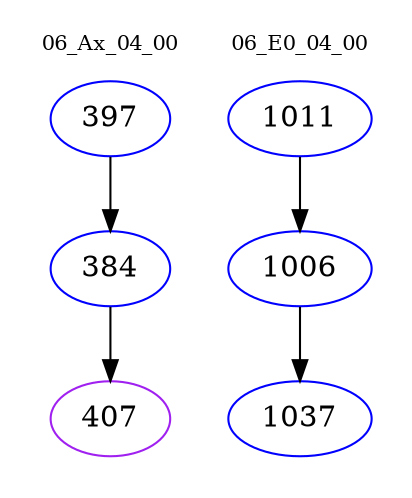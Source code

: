 digraph{
subgraph cluster_0 {
color = white
label = "06_Ax_04_00";
fontsize=10;
T0_397 [label="397", color="blue"]
T0_397 -> T0_384 [color="black"]
T0_384 [label="384", color="blue"]
T0_384 -> T0_407 [color="black"]
T0_407 [label="407", color="purple"]
}
subgraph cluster_1 {
color = white
label = "06_E0_04_00";
fontsize=10;
T1_1011 [label="1011", color="blue"]
T1_1011 -> T1_1006 [color="black"]
T1_1006 [label="1006", color="blue"]
T1_1006 -> T1_1037 [color="black"]
T1_1037 [label="1037", color="blue"]
}
}
